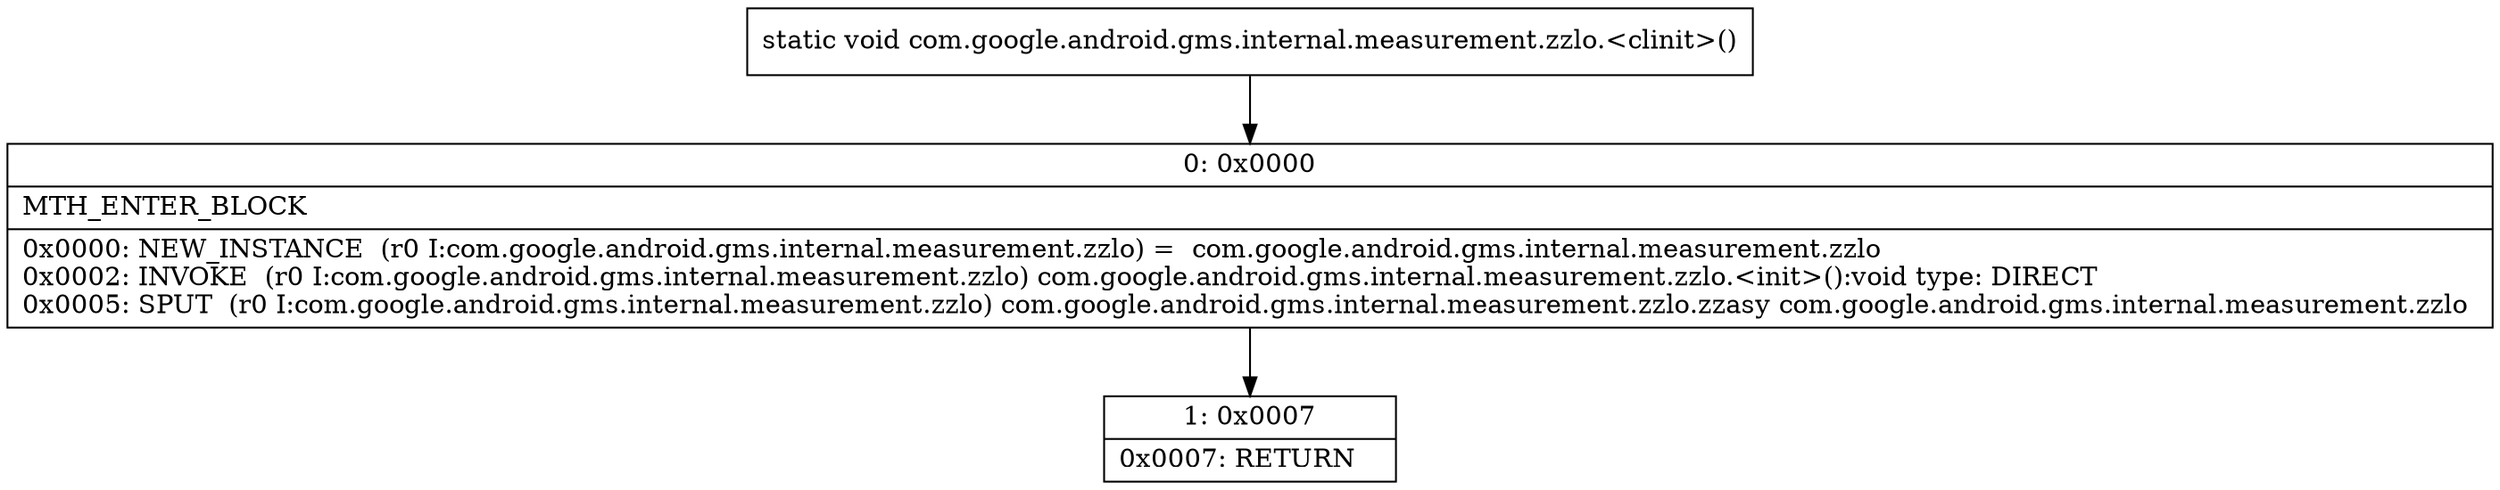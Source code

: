 digraph "CFG forcom.google.android.gms.internal.measurement.zzlo.\<clinit\>()V" {
Node_0 [shape=record,label="{0\:\ 0x0000|MTH_ENTER_BLOCK\l|0x0000: NEW_INSTANCE  (r0 I:com.google.android.gms.internal.measurement.zzlo) =  com.google.android.gms.internal.measurement.zzlo \l0x0002: INVOKE  (r0 I:com.google.android.gms.internal.measurement.zzlo) com.google.android.gms.internal.measurement.zzlo.\<init\>():void type: DIRECT \l0x0005: SPUT  (r0 I:com.google.android.gms.internal.measurement.zzlo) com.google.android.gms.internal.measurement.zzlo.zzasy com.google.android.gms.internal.measurement.zzlo \l}"];
Node_1 [shape=record,label="{1\:\ 0x0007|0x0007: RETURN   \l}"];
MethodNode[shape=record,label="{static void com.google.android.gms.internal.measurement.zzlo.\<clinit\>() }"];
MethodNode -> Node_0;
Node_0 -> Node_1;
}


